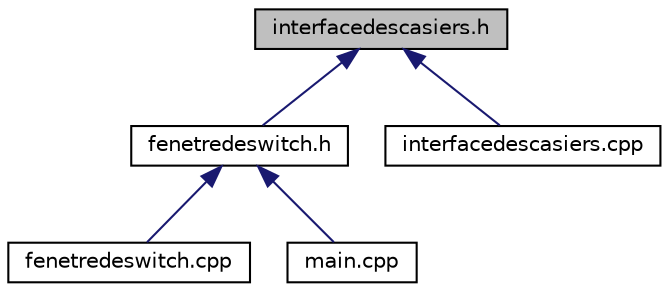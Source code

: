 digraph "interfacedescasiers.h"
{
  edge [fontname="Helvetica",fontsize="10",labelfontname="Helvetica",labelfontsize="10"];
  node [fontname="Helvetica",fontsize="10",shape=record];
  Node39 [label="interfacedescasiers.h",height=0.2,width=0.4,color="black", fillcolor="grey75", style="filled", fontcolor="black"];
  Node39 -> Node40 [dir="back",color="midnightblue",fontsize="10",style="solid",fontname="Helvetica"];
  Node40 [label="fenetredeswitch.h",height=0.2,width=0.4,color="black", fillcolor="white", style="filled",URL="$fenetredeswitch_8h.html",tooltip="Déclaration de la classe visuel FenetreDeSwitch. "];
  Node40 -> Node41 [dir="back",color="midnightblue",fontsize="10",style="solid",fontname="Helvetica"];
  Node41 [label="fenetredeswitch.cpp",height=0.2,width=0.4,color="black", fillcolor="white", style="filled",URL="$fenetredeswitch_8cpp.html",tooltip="Implémentation de la classe visuel fenetreDeSwitch. "];
  Node40 -> Node42 [dir="back",color="midnightblue",fontsize="10",style="solid",fontname="Helvetica"];
  Node42 [label="main.cpp",height=0.2,width=0.4,color="black", fillcolor="white", style="filled",URL="$main_8cpp.html"];
  Node39 -> Node43 [dir="back",color="midnightblue",fontsize="10",style="solid",fontname="Helvetica"];
  Node43 [label="interfacedescasiers.cpp",height=0.2,width=0.4,color="black", fillcolor="white", style="filled",URL="$interfacedescasiers_8cpp.html"];
}
